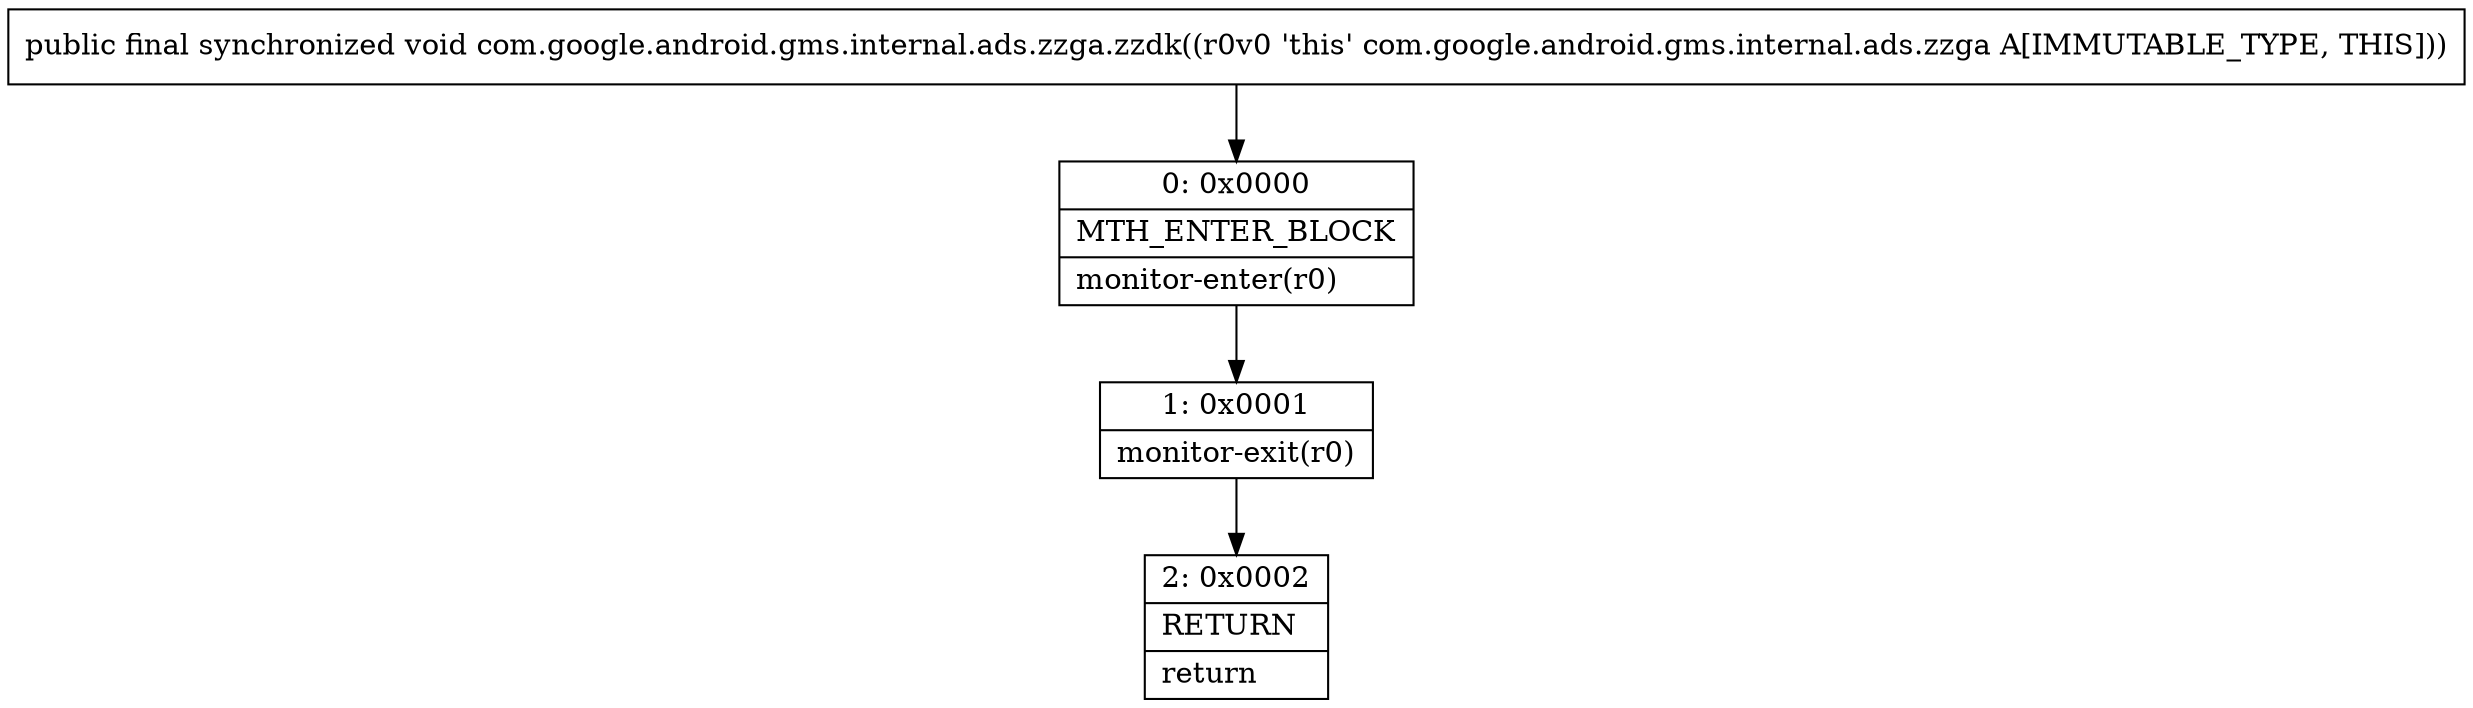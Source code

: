digraph "CFG forcom.google.android.gms.internal.ads.zzga.zzdk()V" {
Node_0 [shape=record,label="{0\:\ 0x0000|MTH_ENTER_BLOCK\l|monitor\-enter(r0)\l}"];
Node_1 [shape=record,label="{1\:\ 0x0001|monitor\-exit(r0)\l}"];
Node_2 [shape=record,label="{2\:\ 0x0002|RETURN\l|return\l}"];
MethodNode[shape=record,label="{public final synchronized void com.google.android.gms.internal.ads.zzga.zzdk((r0v0 'this' com.google.android.gms.internal.ads.zzga A[IMMUTABLE_TYPE, THIS])) }"];
MethodNode -> Node_0;
Node_0 -> Node_1;
Node_1 -> Node_2;
}

